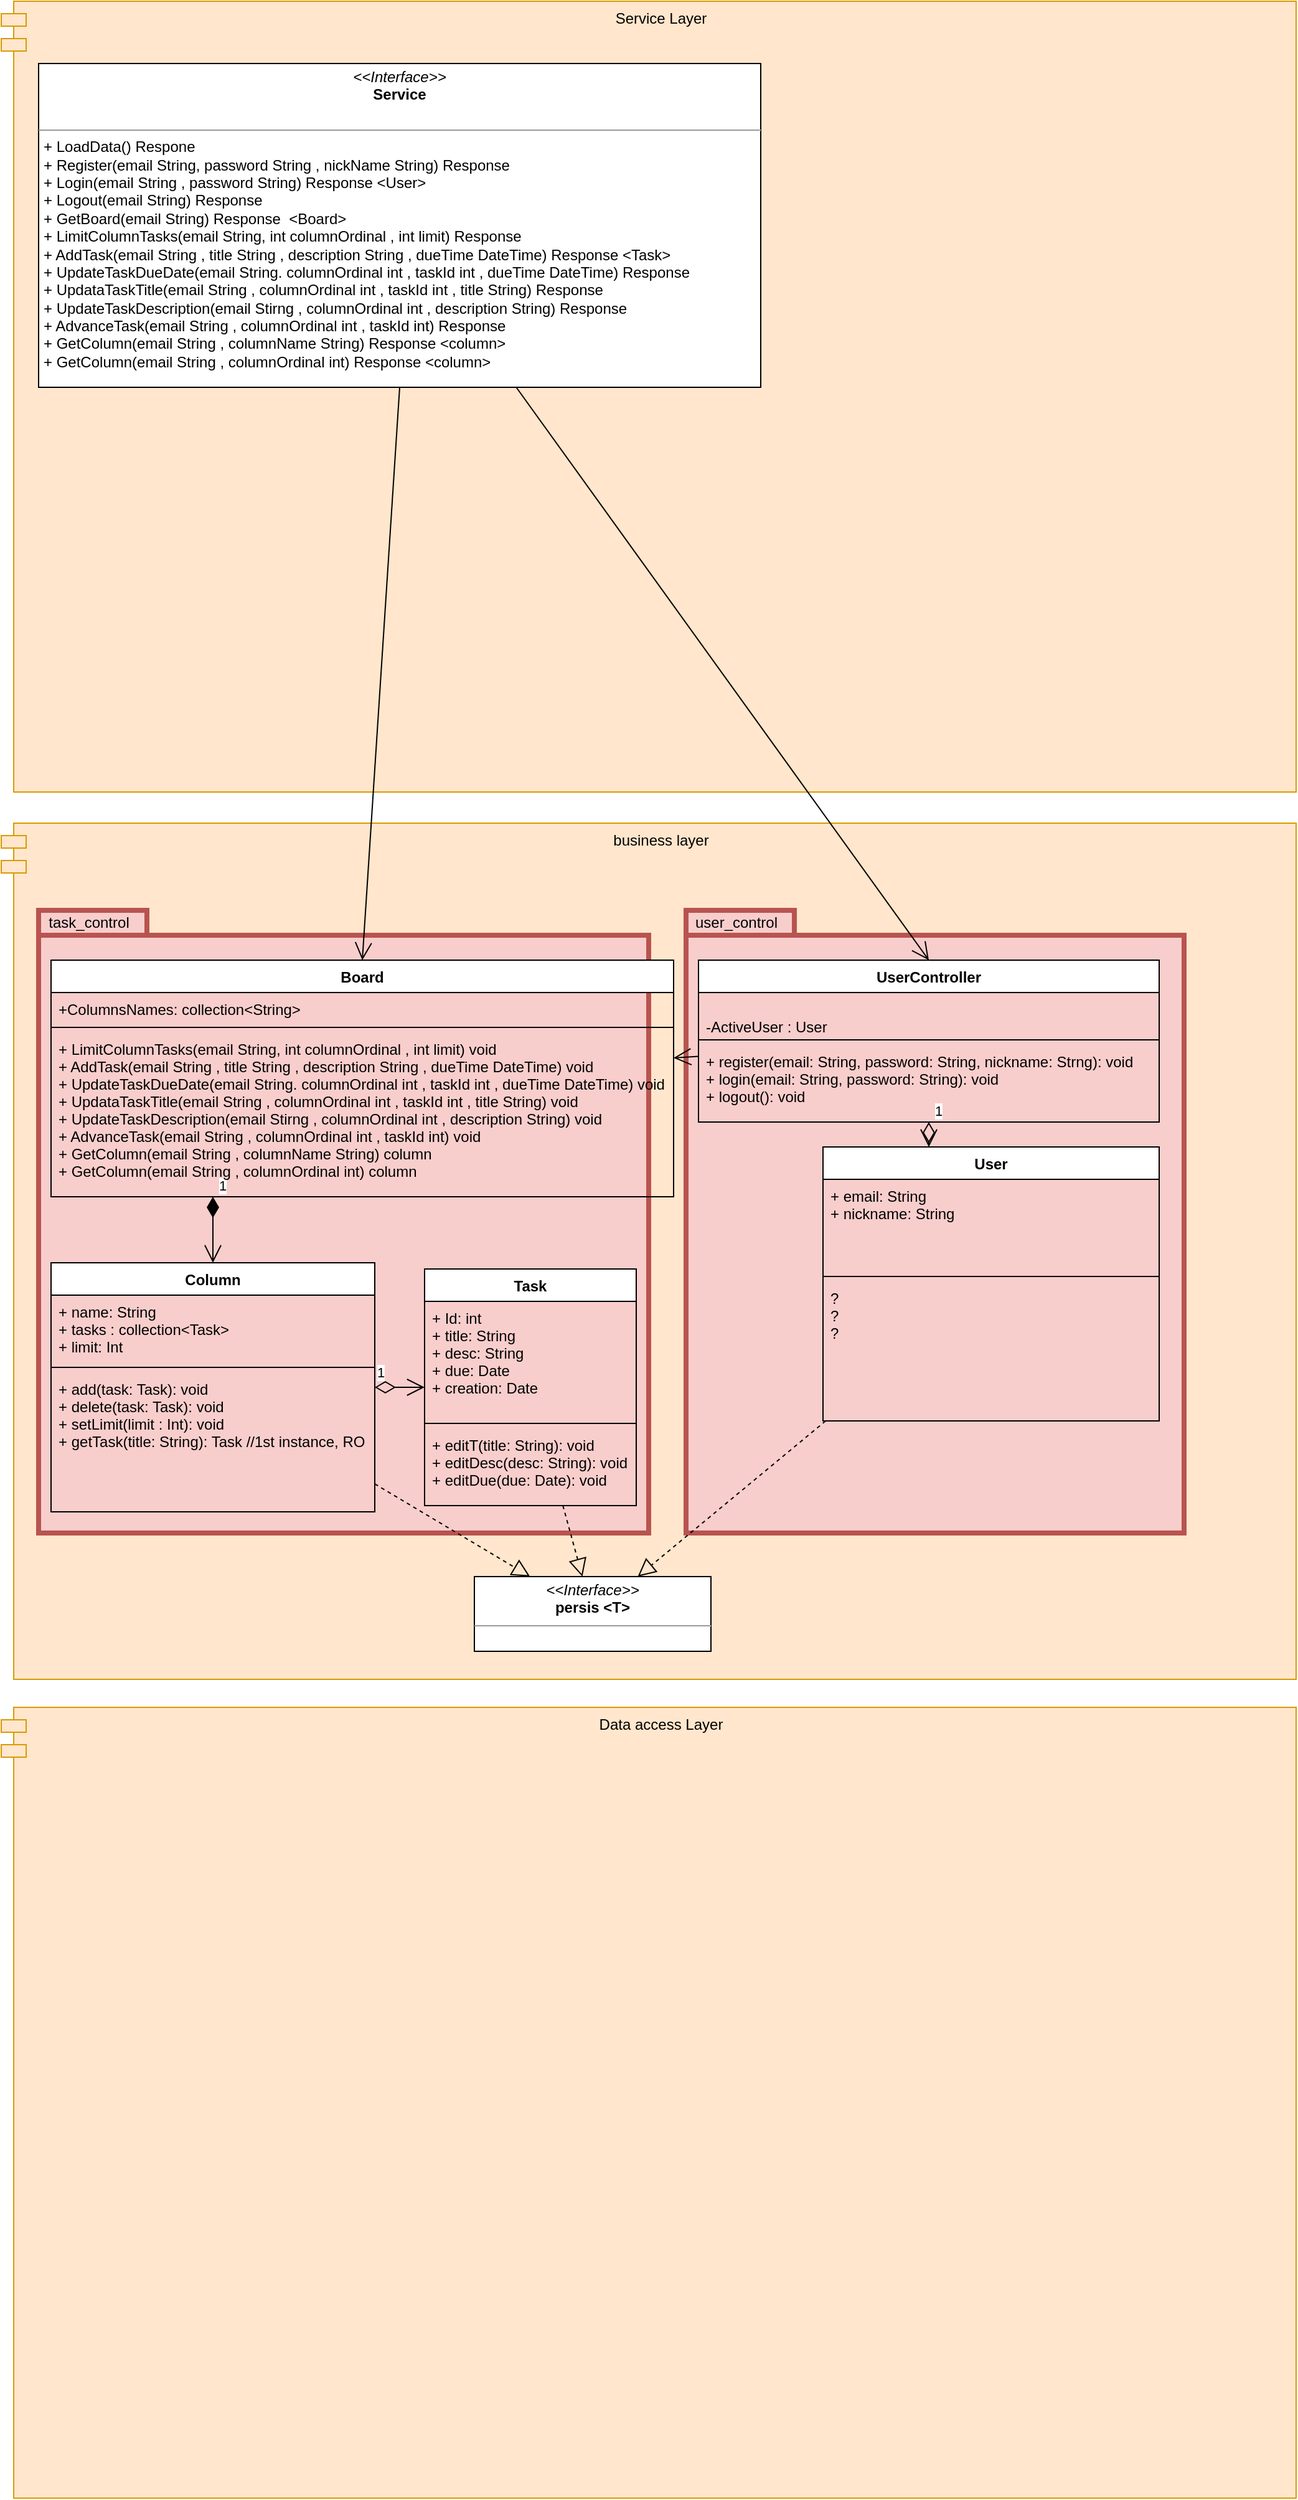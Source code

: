 <mxfile version="12.9.5" type="device"><diagram id="-smXqRMMqWtkKvGBxTlP" name="Page-1"><mxGraphModel dx="255" dy="1661" grid="1" gridSize="10" guides="1" tooltips="1" connect="1" arrows="1" fold="1" page="1" pageScale="1" pageWidth="827" pageHeight="1169" math="0" shadow="0"><root><mxCell id="0"/><mxCell id="1" parent="0"/><mxCell id="lvHwUetGuIoiyi-XpgdX-1" value="business layer" style="shape=module;align=left;spacingLeft=20;align=center;verticalAlign=top;fillColor=#ffe6cc;strokeColor=#d79b00;" vertex="1" parent="1"><mxGeometry x="10" y="-20" width="1040" height="687.5" as="geometry"/></mxCell><mxCell id="lvHwUetGuIoiyi-XpgdX-2" value="" style="shape=folder;fontStyle=1;spacingTop=10;tabWidth=87;tabHeight=20;tabPosition=left;html=1;fillColor=#f8cecc;strokeColor=#b85450;strokeWidth=4;" vertex="1" parent="1"><mxGeometry x="560" y="50" width="400" height="500" as="geometry"/></mxCell><mxCell id="lvHwUetGuIoiyi-XpgdX-3" value="" style="shape=folder;fontStyle=1;spacingTop=10;tabWidth=87;tabHeight=20;tabPosition=left;html=1;fillColor=#f8cecc;strokeColor=#b85450;strokeWidth=4;" vertex="1" parent="1"><mxGeometry x="40" y="50" width="490" height="500" as="geometry"/></mxCell><mxCell id="lvHwUetGuIoiyi-XpgdX-4" value="&lt;p style=&quot;margin: 0px ; margin-top: 4px ; text-align: center&quot;&gt;&lt;i&gt;&amp;lt;&amp;lt;Interface&amp;gt;&amp;gt;&lt;/i&gt;&lt;br&gt;&lt;b&gt;persis &amp;lt;T&amp;gt;&lt;/b&gt;&lt;/p&gt;&lt;hr size=&quot;1&quot;&gt;&lt;p style=&quot;margin: 0px ; margin-left: 4px&quot;&gt;&lt;br&gt;&lt;/p&gt;&lt;hr size=&quot;1&quot;&gt;&lt;p style=&quot;margin: 0px ; margin-left: 4px&quot;&gt;&lt;br&gt;&lt;/p&gt;" style="verticalAlign=top;align=left;overflow=fill;fontSize=12;fontFamily=Helvetica;html=1;" vertex="1" parent="1"><mxGeometry x="390" y="585" width="190" height="60" as="geometry"/></mxCell><mxCell id="lvHwUetGuIoiyi-XpgdX-5" value="1" style="endArrow=open;html=1;endSize=12;startArrow=diamondThin;startSize=14;startFill=0;edgeStyle=orthogonalEdgeStyle;align=left;verticalAlign=bottom;" edge="1" parent="1" source="lvHwUetGuIoiyi-XpgdX-13" target="lvHwUetGuIoiyi-XpgdX-17"><mxGeometry x="-1" y="3" relative="1" as="geometry"><mxPoint x="440" y="490" as="sourcePoint"/><mxPoint x="600" y="490" as="targetPoint"/></mxGeometry></mxCell><mxCell id="lvHwUetGuIoiyi-XpgdX-6" value="1" style="endArrow=open;html=1;endSize=12;startArrow=diamondThin;startSize=14;startFill=1;edgeStyle=orthogonalEdgeStyle;align=left;verticalAlign=bottom;" edge="1" parent="1" source="lvHwUetGuIoiyi-XpgdX-25" target="lvHwUetGuIoiyi-XpgdX-13"><mxGeometry x="-1" y="3" relative="1" as="geometry"><mxPoint x="440" y="290" as="sourcePoint"/><mxPoint x="600" y="290" as="targetPoint"/><Array as="points"><mxPoint x="180" y="290"/><mxPoint x="180" y="290"/></Array></mxGeometry></mxCell><mxCell id="lvHwUetGuIoiyi-XpgdX-7" value="1" style="endArrow=open;html=1;endSize=12;startArrow=diamondThin;startSize=14;startFill=0;edgeStyle=orthogonalEdgeStyle;align=left;verticalAlign=bottom;" edge="1" parent="1" source="lvHwUetGuIoiyi-XpgdX-21" target="lvHwUetGuIoiyi-XpgdX-31"><mxGeometry x="-1" y="3" relative="1" as="geometry"><mxPoint x="225" y="500" as="sourcePoint"/><mxPoint x="225" y="540" as="targetPoint"/><Array as="points"><mxPoint x="805" y="220"/><mxPoint x="805" y="220"/></Array></mxGeometry></mxCell><mxCell id="lvHwUetGuIoiyi-XpgdX-8" value="" style="endArrow=block;dashed=1;endFill=0;endSize=12;html=1;" edge="1" parent="1" source="lvHwUetGuIoiyi-XpgdX-31" target="lvHwUetGuIoiyi-XpgdX-4"><mxGeometry width="160" relative="1" as="geometry"><mxPoint x="440" y="490" as="sourcePoint"/><mxPoint x="600" y="490" as="targetPoint"/></mxGeometry></mxCell><mxCell id="lvHwUetGuIoiyi-XpgdX-9" value="" style="endArrow=block;dashed=1;endFill=0;endSize=12;html=1;" edge="1" parent="1" source="lvHwUetGuIoiyi-XpgdX-13" target="lvHwUetGuIoiyi-XpgdX-4"><mxGeometry width="160" relative="1" as="geometry"><mxPoint x="637.703" y="520" as="sourcePoint"/><mxPoint x="476.081" y="750" as="targetPoint"/></mxGeometry></mxCell><mxCell id="lvHwUetGuIoiyi-XpgdX-10" value="" style="endArrow=block;dashed=1;endFill=0;endSize=12;html=1;" edge="1" parent="1" source="lvHwUetGuIoiyi-XpgdX-17" target="lvHwUetGuIoiyi-XpgdX-4"><mxGeometry width="160" relative="1" as="geometry"><mxPoint x="647.703" y="530" as="sourcePoint"/><mxPoint x="486.081" y="760" as="targetPoint"/></mxGeometry></mxCell><mxCell id="lvHwUetGuIoiyi-XpgdX-13" value="Column" style="swimlane;fontStyle=1;align=center;verticalAlign=top;childLayout=stackLayout;horizontal=1;startSize=26;horizontalStack=0;resizeParent=1;resizeParentMax=0;resizeLast=0;collapsible=1;marginBottom=0;" vertex="1" parent="1"><mxGeometry x="50" y="333" width="260" height="200" as="geometry"/></mxCell><mxCell id="lvHwUetGuIoiyi-XpgdX-14" value="+ name: String&#10;+ tasks : collection&lt;Task&gt; &#10;+ limit: Int" style="text;strokeColor=none;fillColor=none;align=left;verticalAlign=top;spacingLeft=4;spacingRight=4;overflow=hidden;rotatable=0;points=[[0,0.5],[1,0.5]];portConstraint=eastwest;" vertex="1" parent="lvHwUetGuIoiyi-XpgdX-13"><mxGeometry y="26" width="260" height="54" as="geometry"/></mxCell><mxCell id="lvHwUetGuIoiyi-XpgdX-15" value="" style="line;strokeWidth=1;fillColor=none;align=left;verticalAlign=middle;spacingTop=-1;spacingLeft=3;spacingRight=3;rotatable=0;labelPosition=right;points=[];portConstraint=eastwest;" vertex="1" parent="lvHwUetGuIoiyi-XpgdX-13"><mxGeometry y="80" width="260" height="8" as="geometry"/></mxCell><mxCell id="lvHwUetGuIoiyi-XpgdX-16" value="+ add(task: Task): void&#10;+ delete(task: Task): void&#10;+ setLimit(limit : Int): void&#10;+ getTask(title: String): Task //1st instance, RO" style="text;strokeColor=none;fillColor=none;align=left;verticalAlign=top;spacingLeft=4;spacingRight=4;overflow=hidden;rotatable=0;points=[[0,0.5],[1,0.5]];portConstraint=eastwest;" vertex="1" parent="lvHwUetGuIoiyi-XpgdX-13"><mxGeometry y="88" width="260" height="112" as="geometry"/></mxCell><mxCell id="lvHwUetGuIoiyi-XpgdX-17" value="Task" style="swimlane;fontStyle=1;align=center;verticalAlign=top;childLayout=stackLayout;horizontal=1;startSize=26;horizontalStack=0;resizeParent=1;resizeParentMax=0;resizeLast=0;collapsible=1;marginBottom=0;" vertex="1" parent="1"><mxGeometry x="350" y="338" width="170" height="190" as="geometry"/></mxCell><mxCell id="lvHwUetGuIoiyi-XpgdX-18" value="+ Id: int&#10;+ title: String&#10;+ desc: String&#10;+ due: Date&#10;+ creation: Date" style="text;strokeColor=none;fillColor=none;align=left;verticalAlign=top;spacingLeft=4;spacingRight=4;overflow=hidden;rotatable=0;points=[[0,0.5],[1,0.5]];portConstraint=eastwest;" vertex="1" parent="lvHwUetGuIoiyi-XpgdX-17"><mxGeometry y="26" width="170" height="94" as="geometry"/></mxCell><mxCell id="lvHwUetGuIoiyi-XpgdX-19" value="" style="line;strokeWidth=1;fillColor=none;align=left;verticalAlign=middle;spacingTop=-1;spacingLeft=3;spacingRight=3;rotatable=0;labelPosition=right;points=[];portConstraint=eastwest;" vertex="1" parent="lvHwUetGuIoiyi-XpgdX-17"><mxGeometry y="120" width="170" height="8" as="geometry"/></mxCell><mxCell id="lvHwUetGuIoiyi-XpgdX-20" value="+ editT(title: String): void&#10;+ editDesc(desc: String): void&#10;+ editDue(due: Date): void&#10;&#10;" style="text;strokeColor=none;fillColor=none;align=left;verticalAlign=top;spacingLeft=4;spacingRight=4;overflow=hidden;rotatable=0;points=[[0,0.5],[1,0.5]];portConstraint=eastwest;" vertex="1" parent="lvHwUetGuIoiyi-XpgdX-17"><mxGeometry y="128" width="170" height="62" as="geometry"/></mxCell><mxCell id="lvHwUetGuIoiyi-XpgdX-21" value="UserController" style="swimlane;fontStyle=1;align=center;verticalAlign=top;childLayout=stackLayout;horizontal=1;startSize=26;horizontalStack=0;resizeParent=1;resizeParentMax=0;resizeLast=0;collapsible=1;marginBottom=0;" vertex="1" parent="1"><mxGeometry x="570" y="90" width="370" height="130" as="geometry"/></mxCell><mxCell id="lvHwUetGuIoiyi-XpgdX-22" value="&#10;-ActiveUser : User" style="text;strokeColor=none;fillColor=none;align=left;verticalAlign=top;spacingLeft=4;spacingRight=4;overflow=hidden;rotatable=0;points=[[0,0.5],[1,0.5]];portConstraint=eastwest;" vertex="1" parent="lvHwUetGuIoiyi-XpgdX-21"><mxGeometry y="26" width="370" height="34" as="geometry"/></mxCell><mxCell id="lvHwUetGuIoiyi-XpgdX-23" value="" style="line;strokeWidth=1;fillColor=none;align=left;verticalAlign=middle;spacingTop=-1;spacingLeft=3;spacingRight=3;rotatable=0;labelPosition=right;points=[];portConstraint=eastwest;" vertex="1" parent="lvHwUetGuIoiyi-XpgdX-21"><mxGeometry y="60" width="370" height="8" as="geometry"/></mxCell><mxCell id="lvHwUetGuIoiyi-XpgdX-24" value="+ register(email: String, password: String, nickname: Strng): void&#10;+ login(email: String, password: String): void&#10;+ logout(): void" style="text;strokeColor=none;fillColor=none;align=left;verticalAlign=top;spacingLeft=4;spacingRight=4;overflow=hidden;rotatable=0;points=[[0,0.5],[1,0.5]];portConstraint=eastwest;" vertex="1" parent="lvHwUetGuIoiyi-XpgdX-21"><mxGeometry y="68" width="370" height="62" as="geometry"/></mxCell><mxCell id="lvHwUetGuIoiyi-XpgdX-25" value="Board" style="swimlane;fontStyle=1;align=center;verticalAlign=top;childLayout=stackLayout;horizontal=1;startSize=26;horizontalStack=0;resizeParent=1;resizeParentMax=0;resizeLast=0;collapsible=1;marginBottom=0;" vertex="1" parent="1"><mxGeometry x="50" y="90" width="500" height="190" as="geometry"/></mxCell><mxCell id="lvHwUetGuIoiyi-XpgdX-26" value="+ColumnsNames: collection&lt;String&gt;&#10;" style="text;strokeColor=none;fillColor=none;align=left;verticalAlign=top;spacingLeft=4;spacingRight=4;overflow=hidden;rotatable=0;points=[[0,0.5],[1,0.5]];portConstraint=eastwest;" vertex="1" parent="lvHwUetGuIoiyi-XpgdX-25"><mxGeometry y="26" width="500" height="24" as="geometry"/></mxCell><mxCell id="lvHwUetGuIoiyi-XpgdX-27" value="" style="line;strokeWidth=1;fillColor=none;align=left;verticalAlign=middle;spacingTop=-1;spacingLeft=3;spacingRight=3;rotatable=0;labelPosition=right;points=[];portConstraint=eastwest;" vertex="1" parent="lvHwUetGuIoiyi-XpgdX-25"><mxGeometry y="50" width="500" height="8" as="geometry"/></mxCell><mxCell id="lvHwUetGuIoiyi-XpgdX-28" value="+ LimitColumnTasks(email String, int columnOrdinal , int limit) void&#10;+ AddTask(email String , title String , description String , dueTime DateTime) void&#10;+ UpdateTaskDueDate(email String. columnOrdinal int , taskId int , dueTime DateTime) void&#10;+ UpdataTaskTitle(email String , columnOrdinal int , taskId int , title String) void&#10;+ UpdateTaskDescription(email Stirng , columnOrdinal int , description String) void &#10;+ AdvanceTask(email String , columnOrdinal int , taskId int) void &#10;+ GetColumn(email String , columnName String) column &#10;+ GetColumn(email String , columnOrdinal int) column" style="text;strokeColor=none;fillColor=none;align=left;verticalAlign=top;spacingLeft=4;spacingRight=4;overflow=hidden;rotatable=0;points=[[0,0.5],[1,0.5]];portConstraint=eastwest;" vertex="1" parent="lvHwUetGuIoiyi-XpgdX-25"><mxGeometry y="58" width="500" height="132" as="geometry"/></mxCell><mxCell id="lvHwUetGuIoiyi-XpgdX-29" value="task_control" style="text;html=1;align=center;verticalAlign=middle;resizable=0;points=[];autosize=1;" vertex="1" parent="1"><mxGeometry x="40" y="50" width="80" height="20" as="geometry"/></mxCell><mxCell id="lvHwUetGuIoiyi-XpgdX-30" value="user_control" style="text;html=1;align=center;verticalAlign=middle;resizable=0;points=[];autosize=1;" vertex="1" parent="1"><mxGeometry x="560" y="50" width="80" height="20" as="geometry"/></mxCell><mxCell id="lvHwUetGuIoiyi-XpgdX-31" value="User" style="swimlane;fontStyle=1;align=center;verticalAlign=top;childLayout=stackLayout;horizontal=1;startSize=26;horizontalStack=0;resizeParent=1;resizeParentMax=0;resizeLast=0;collapsible=1;marginBottom=0;" vertex="1" parent="1"><mxGeometry x="670" y="240" width="270" height="220" as="geometry"/></mxCell><mxCell id="lvHwUetGuIoiyi-XpgdX-32" value="+ email: String&#10;+ nickname: String" style="text;strokeColor=none;fillColor=none;align=left;verticalAlign=top;spacingLeft=4;spacingRight=4;overflow=hidden;rotatable=0;points=[[0,0.5],[1,0.5]];portConstraint=eastwest;" vertex="1" parent="lvHwUetGuIoiyi-XpgdX-31"><mxGeometry y="26" width="270" height="74" as="geometry"/></mxCell><mxCell id="lvHwUetGuIoiyi-XpgdX-33" value="" style="line;strokeWidth=1;fillColor=none;align=left;verticalAlign=middle;spacingTop=-1;spacingLeft=3;spacingRight=3;rotatable=0;labelPosition=right;points=[];portConstraint=eastwest;" vertex="1" parent="lvHwUetGuIoiyi-XpgdX-31"><mxGeometry y="100" width="270" height="8" as="geometry"/></mxCell><mxCell id="lvHwUetGuIoiyi-XpgdX-34" value="?&#10;?&#10;?" style="text;strokeColor=none;fillColor=none;align=left;verticalAlign=top;spacingLeft=4;spacingRight=4;overflow=hidden;rotatable=0;points=[[0,0.5],[1,0.5]];portConstraint=eastwest;" vertex="1" parent="lvHwUetGuIoiyi-XpgdX-31"><mxGeometry y="108" width="270" height="112" as="geometry"/></mxCell><mxCell id="lvHwUetGuIoiyi-XpgdX-35" value="Data access Layer" style="shape=module;align=left;spacingLeft=20;align=center;verticalAlign=top;fillColor=#ffe6cc;strokeColor=#d79b00;" vertex="1" parent="1"><mxGeometry x="10" y="690" width="1040" height="635" as="geometry"/></mxCell><mxCell id="lvHwUetGuIoiyi-XpgdX-36" value="Service Layer" style="shape=module;align=left;spacingLeft=20;align=center;verticalAlign=top;fillColor=#ffe6cc;strokeColor=#d79b00;" vertex="1" parent="1"><mxGeometry x="10" y="-680" width="1040" height="635" as="geometry"/></mxCell><mxCell id="lvHwUetGuIoiyi-XpgdX-55" value="&lt;p style=&quot;margin: 0px ; margin-top: 4px ; text-align: center&quot;&gt;&lt;i&gt;&amp;lt;&amp;lt;Interface&amp;gt;&amp;gt;&lt;/i&gt;&lt;br&gt;&lt;b&gt;Service&lt;/b&gt;&lt;/p&gt;&lt;p style=&quot;margin: 0px ; margin-left: 4px&quot;&gt;&lt;br&gt;&lt;/p&gt;&lt;hr size=&quot;1&quot;&gt;&lt;p style=&quot;margin: 0px ; margin-left: 4px&quot;&gt;+ LoadData() Respone&lt;/p&gt;&lt;p style=&quot;margin: 0px ; margin-left: 4px&quot;&gt;+ Register(email String, password String , nickName String) Response&lt;/p&gt;&lt;p style=&quot;margin: 0px ; margin-left: 4px&quot;&gt;+ Login(email String , password String) Response &amp;lt;User&amp;gt;&lt;/p&gt;&lt;p style=&quot;margin: 0px ; margin-left: 4px&quot;&gt;+ Logout(email String) Response&amp;nbsp;&lt;/p&gt;&lt;p style=&quot;margin: 0px ; margin-left: 4px&quot;&gt;+ GetBoard(email String) Response&amp;nbsp; &amp;lt;Board&amp;gt;&lt;/p&gt;&lt;p style=&quot;margin: 0px ; margin-left: 4px&quot;&gt;+ LimitColumnTasks(email String, int columnOrdinal , int limit) Response&amp;nbsp;&lt;/p&gt;&lt;p style=&quot;margin: 0px ; margin-left: 4px&quot;&gt;+ AddTask(email String , title String , description String , dueTime DateTime) Response &amp;lt;Task&amp;gt;&lt;/p&gt;&lt;p style=&quot;margin: 0px ; margin-left: 4px&quot;&gt;+ UpdateTaskDueDate(email String. columnOrdinal int , taskId int , dueTime DateTime) Response&lt;/p&gt;&lt;p style=&quot;margin: 0px ; margin-left: 4px&quot;&gt;+ UpdataTaskTitle(email String , columnOrdinal int , taskId int , title String) Response&lt;/p&gt;&lt;p style=&quot;margin: 0px ; margin-left: 4px&quot;&gt;+ UpdateTaskDescription(email Stirng , columnOrdinal int , description String) Response&lt;/p&gt;&lt;p style=&quot;margin: 0px ; margin-left: 4px&quot;&gt;+ AdvanceTask(email String , columnOrdinal int , taskId int) Response&lt;/p&gt;&lt;p style=&quot;margin: 0px ; margin-left: 4px&quot;&gt;+ GetColumn(email String , columnName String) Response &amp;lt;column&amp;gt;&lt;/p&gt;&lt;p style=&quot;margin: 0px ; margin-left: 4px&quot;&gt;+ GetColumn(email String , columnOrdinal int) Response &amp;lt;column&amp;gt;&lt;/p&gt;" style="verticalAlign=top;align=left;overflow=fill;fontSize=12;fontFamily=Helvetica;html=1;" vertex="1" parent="1"><mxGeometry x="40" y="-630" width="580" height="260" as="geometry"/></mxCell><mxCell id="lvHwUetGuIoiyi-XpgdX-74" value="" style="endArrow=open;endFill=1;endSize=12;html=1;entryX=0.5;entryY=0;entryDx=0;entryDy=0;exitX=0.5;exitY=1;exitDx=0;exitDy=0;" edge="1" parent="1" source="lvHwUetGuIoiyi-XpgdX-55" target="lvHwUetGuIoiyi-XpgdX-25"><mxGeometry width="160" relative="1" as="geometry"><mxPoint x="470" y="-210" as="sourcePoint"/><mxPoint x="630" y="-210" as="targetPoint"/></mxGeometry></mxCell><mxCell id="lvHwUetGuIoiyi-XpgdX-75" value="" style="endArrow=open;endFill=1;endSize=12;html=1;entryX=0.5;entryY=0;entryDx=0;entryDy=0;" edge="1" parent="1" source="lvHwUetGuIoiyi-XpgdX-55" target="lvHwUetGuIoiyi-XpgdX-21"><mxGeometry width="160" relative="1" as="geometry"><mxPoint x="470" y="-120" as="sourcePoint"/><mxPoint x="630" y="-120" as="targetPoint"/></mxGeometry></mxCell><mxCell id="lvHwUetGuIoiyi-XpgdX-80" value="" style="endArrow=open;endFill=1;endSize=12;html=1;" edge="1" parent="1" source="lvHwUetGuIoiyi-XpgdX-21" target="lvHwUetGuIoiyi-XpgdX-25"><mxGeometry width="160" relative="1" as="geometry"><mxPoint x="370" y="200" as="sourcePoint"/><mxPoint x="530" y="200" as="targetPoint"/></mxGeometry></mxCell></root></mxGraphModel></diagram></mxfile>